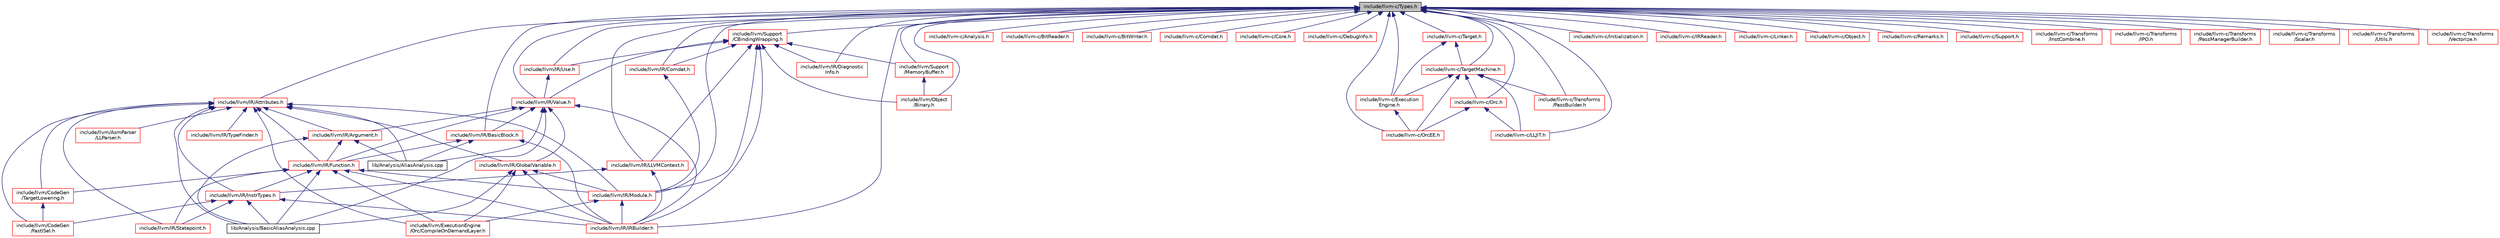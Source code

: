 digraph "include/llvm-c/Types.h"
{
 // LATEX_PDF_SIZE
  bgcolor="transparent";
  edge [fontname="Helvetica",fontsize="10",labelfontname="Helvetica",labelfontsize="10"];
  node [fontname="Helvetica",fontsize="10",shape=record];
  Node1 [label="include/llvm-c/Types.h",height=0.2,width=0.4,color="black", fillcolor="grey75", style="filled", fontcolor="black",tooltip=" "];
  Node1 -> Node2 [dir="back",color="midnightblue",fontsize="10",style="solid",fontname="Helvetica"];
  Node2 [label="include/llvm/IR/Attributes.h",height=0.2,width=0.4,color="red",URL="$Attributes_8h.html",tooltip=" "];
  Node2 -> Node3 [dir="back",color="midnightblue",fontsize="10",style="solid",fontname="Helvetica"];
  Node3 [label="include/llvm/AsmParser\l/LLParser.h",height=0.2,width=0.4,color="red",URL="$LLParser_8h.html",tooltip=" "];
  Node2 -> Node6 [dir="back",color="midnightblue",fontsize="10",style="solid",fontname="Helvetica"];
  Node6 [label="include/llvm/CodeGen\l/FastISel.h",height=0.2,width=0.4,color="red",URL="$FastISel_8h.html",tooltip=" "];
  Node2 -> Node15 [dir="back",color="midnightblue",fontsize="10",style="solid",fontname="Helvetica"];
  Node15 [label="include/llvm/CodeGen\l/TargetLowering.h",height=0.2,width=0.4,color="red",URL="$TargetLowering_8h.html",tooltip=" "];
  Node15 -> Node6 [dir="back",color="midnightblue",fontsize="10",style="solid",fontname="Helvetica"];
  Node2 -> Node840 [dir="back",color="midnightblue",fontsize="10",style="solid",fontname="Helvetica"];
  Node840 [label="include/llvm/ExecutionEngine\l/Orc/CompileOnDemandLayer.h",height=0.2,width=0.4,color="red",URL="$CompileOnDemandLayer_8h.html",tooltip=" "];
  Node2 -> Node845 [dir="back",color="midnightblue",fontsize="10",style="solid",fontname="Helvetica"];
  Node845 [label="include/llvm/IR/Argument.h",height=0.2,width=0.4,color="red",URL="$Argument_8h.html",tooltip=" "];
  Node845 -> Node846 [dir="back",color="midnightblue",fontsize="10",style="solid",fontname="Helvetica"];
  Node846 [label="include/llvm/IR/Function.h",height=0.2,width=0.4,color="red",URL="$Function_8h.html",tooltip=" "];
  Node846 -> Node15 [dir="back",color="midnightblue",fontsize="10",style="solid",fontname="Helvetica"];
  Node846 -> Node840 [dir="back",color="midnightblue",fontsize="10",style="solid",fontname="Helvetica"];
  Node846 -> Node1586 [dir="back",color="midnightblue",fontsize="10",style="solid",fontname="Helvetica"];
  Node1586 [label="include/llvm/IR/InstrTypes.h",height=0.2,width=0.4,color="red",URL="$InstrTypes_8h.html",tooltip=" "];
  Node1586 -> Node6 [dir="back",color="midnightblue",fontsize="10",style="solid",fontname="Helvetica"];
  Node1586 -> Node1461 [dir="back",color="midnightblue",fontsize="10",style="solid",fontname="Helvetica"];
  Node1461 [label="include/llvm/IR/IRBuilder.h",height=0.2,width=0.4,color="red",URL="$IRBuilder_8h.html",tooltip=" "];
  Node1586 -> Node1407 [dir="back",color="midnightblue",fontsize="10",style="solid",fontname="Helvetica"];
  Node1407 [label="include/llvm/IR/Statepoint.h",height=0.2,width=0.4,color="red",URL="$Statepoint_8h.html",tooltip=" "];
  Node1586 -> Node1226 [dir="back",color="midnightblue",fontsize="10",style="solid",fontname="Helvetica"];
  Node1226 [label="lib/Analysis/BasicAliasAnalysis.cpp",height=0.2,width=0.4,color="black",URL="$BasicAliasAnalysis_8cpp.html",tooltip=" "];
  Node846 -> Node1461 [dir="back",color="midnightblue",fontsize="10",style="solid",fontname="Helvetica"];
  Node846 -> Node1813 [dir="back",color="midnightblue",fontsize="10",style="solid",fontname="Helvetica"];
  Node1813 [label="include/llvm/IR/Module.h",height=0.2,width=0.4,color="red",URL="$Module_8h.html",tooltip=" "];
  Node1813 -> Node840 [dir="back",color="midnightblue",fontsize="10",style="solid",fontname="Helvetica"];
  Node1813 -> Node1461 [dir="back",color="midnightblue",fontsize="10",style="solid",fontname="Helvetica"];
  Node846 -> Node1407 [dir="back",color="midnightblue",fontsize="10",style="solid",fontname="Helvetica"];
  Node846 -> Node1226 [dir="back",color="midnightblue",fontsize="10",style="solid",fontname="Helvetica"];
  Node845 -> Node1517 [dir="back",color="midnightblue",fontsize="10",style="solid",fontname="Helvetica"];
  Node1517 [label="lib/Analysis/AliasAnalysis.cpp",height=0.2,width=0.4,color="black",URL="$AliasAnalysis_8cpp.html",tooltip=" "];
  Node845 -> Node1226 [dir="back",color="midnightblue",fontsize="10",style="solid",fontname="Helvetica"];
  Node2 -> Node846 [dir="back",color="midnightblue",fontsize="10",style="solid",fontname="Helvetica"];
  Node2 -> Node2262 [dir="back",color="midnightblue",fontsize="10",style="solid",fontname="Helvetica"];
  Node2262 [label="include/llvm/IR/GlobalVariable.h",height=0.2,width=0.4,color="red",URL="$GlobalVariable_8h.html",tooltip=" "];
  Node2262 -> Node840 [dir="back",color="midnightblue",fontsize="10",style="solid",fontname="Helvetica"];
  Node2262 -> Node1461 [dir="back",color="midnightblue",fontsize="10",style="solid",fontname="Helvetica"];
  Node2262 -> Node1813 [dir="back",color="midnightblue",fontsize="10",style="solid",fontname="Helvetica"];
  Node2262 -> Node1226 [dir="back",color="midnightblue",fontsize="10",style="solid",fontname="Helvetica"];
  Node2 -> Node1586 [dir="back",color="midnightblue",fontsize="10",style="solid",fontname="Helvetica"];
  Node2 -> Node1813 [dir="back",color="midnightblue",fontsize="10",style="solid",fontname="Helvetica"];
  Node2 -> Node1407 [dir="back",color="midnightblue",fontsize="10",style="solid",fontname="Helvetica"];
  Node2 -> Node2266 [dir="back",color="midnightblue",fontsize="10",style="solid",fontname="Helvetica"];
  Node2266 [label="include/llvm/IR/TypeFinder.h",height=0.2,width=0.4,color="red",URL="$TypeFinder_8h.html",tooltip=" "];
  Node2 -> Node1517 [dir="back",color="midnightblue",fontsize="10",style="solid",fontname="Helvetica"];
  Node2 -> Node1226 [dir="back",color="midnightblue",fontsize="10",style="solid",fontname="Helvetica"];
  Node1 -> Node2271 [dir="back",color="midnightblue",fontsize="10",style="solid",fontname="Helvetica"];
  Node2271 [label="include/llvm/IR/BasicBlock.h",height=0.2,width=0.4,color="red",URL="$BasicBlock_8h.html",tooltip=" "];
  Node2271 -> Node846 [dir="back",color="midnightblue",fontsize="10",style="solid",fontname="Helvetica"];
  Node2271 -> Node1461 [dir="back",color="midnightblue",fontsize="10",style="solid",fontname="Helvetica"];
  Node2271 -> Node1517 [dir="back",color="midnightblue",fontsize="10",style="solid",fontname="Helvetica"];
  Node1 -> Node2277 [dir="back",color="midnightblue",fontsize="10",style="solid",fontname="Helvetica"];
  Node2277 [label="include/llvm/IR/Comdat.h",height=0.2,width=0.4,color="red",URL="$IR_2Comdat_8h.html",tooltip=" "];
  Node2277 -> Node1813 [dir="back",color="midnightblue",fontsize="10",style="solid",fontname="Helvetica"];
  Node1 -> Node2284 [dir="back",color="midnightblue",fontsize="10",style="solid",fontname="Helvetica"];
  Node2284 [label="include/llvm/IR/Diagnostic\lInfo.h",height=0.2,width=0.4,color="red",URL="$DiagnosticInfo_8h.html",tooltip=" "];
  Node1 -> Node1461 [dir="back",color="midnightblue",fontsize="10",style="solid",fontname="Helvetica"];
  Node1 -> Node2286 [dir="back",color="midnightblue",fontsize="10",style="solid",fontname="Helvetica"];
  Node2286 [label="include/llvm/IR/LLVMContext.h",height=0.2,width=0.4,color="red",URL="$LLVMContext_8h.html",tooltip=" "];
  Node2286 -> Node1586 [dir="back",color="midnightblue",fontsize="10",style="solid",fontname="Helvetica"];
  Node2286 -> Node1461 [dir="back",color="midnightblue",fontsize="10",style="solid",fontname="Helvetica"];
  Node1 -> Node1813 [dir="back",color="midnightblue",fontsize="10",style="solid",fontname="Helvetica"];
  Node1 -> Node2564 [dir="back",color="midnightblue",fontsize="10",style="solid",fontname="Helvetica"];
  Node2564 [label="include/llvm/IR/Use.h",height=0.2,width=0.4,color="red",URL="$Use_8h.html",tooltip=" "];
  Node2564 -> Node2607 [dir="back",color="midnightblue",fontsize="10",style="solid",fontname="Helvetica"];
  Node2607 [label="include/llvm/IR/Value.h",height=0.2,width=0.4,color="red",URL="$Value_8h.html",tooltip=" "];
  Node2607 -> Node845 [dir="back",color="midnightblue",fontsize="10",style="solid",fontname="Helvetica"];
  Node2607 -> Node2271 [dir="back",color="midnightblue",fontsize="10",style="solid",fontname="Helvetica"];
  Node2607 -> Node846 [dir="back",color="midnightblue",fontsize="10",style="solid",fontname="Helvetica"];
  Node2607 -> Node2262 [dir="back",color="midnightblue",fontsize="10",style="solid",fontname="Helvetica"];
  Node2607 -> Node1461 [dir="back",color="midnightblue",fontsize="10",style="solid",fontname="Helvetica"];
  Node2607 -> Node1517 [dir="back",color="midnightblue",fontsize="10",style="solid",fontname="Helvetica"];
  Node2607 -> Node1226 [dir="back",color="midnightblue",fontsize="10",style="solid",fontname="Helvetica"];
  Node1 -> Node2607 [dir="back",color="midnightblue",fontsize="10",style="solid",fontname="Helvetica"];
  Node1 -> Node2624 [dir="back",color="midnightblue",fontsize="10",style="solid",fontname="Helvetica"];
  Node2624 [label="include/llvm/Object\l/Binary.h",height=0.2,width=0.4,color="red",URL="$Binary_8h.html",tooltip=" "];
  Node1 -> Node2846 [dir="back",color="midnightblue",fontsize="10",style="solid",fontname="Helvetica"];
  Node2846 [label="include/llvm/Support\l/CBindingWrapping.h",height=0.2,width=0.4,color="red",URL="$CBindingWrapping_8h.html",tooltip=" "];
  Node2846 -> Node2277 [dir="back",color="midnightblue",fontsize="10",style="solid",fontname="Helvetica"];
  Node2846 -> Node2284 [dir="back",color="midnightblue",fontsize="10",style="solid",fontname="Helvetica"];
  Node2846 -> Node1461 [dir="back",color="midnightblue",fontsize="10",style="solid",fontname="Helvetica"];
  Node2846 -> Node2286 [dir="back",color="midnightblue",fontsize="10",style="solid",fontname="Helvetica"];
  Node2846 -> Node1813 [dir="back",color="midnightblue",fontsize="10",style="solid",fontname="Helvetica"];
  Node2846 -> Node2564 [dir="back",color="midnightblue",fontsize="10",style="solid",fontname="Helvetica"];
  Node2846 -> Node2607 [dir="back",color="midnightblue",fontsize="10",style="solid",fontname="Helvetica"];
  Node2846 -> Node2624 [dir="back",color="midnightblue",fontsize="10",style="solid",fontname="Helvetica"];
  Node2846 -> Node2893 [dir="back",color="midnightblue",fontsize="10",style="solid",fontname="Helvetica"];
  Node2893 [label="include/llvm/Support\l/MemoryBuffer.h",height=0.2,width=0.4,color="red",URL="$MemoryBuffer_8h.html",tooltip=" "];
  Node2893 -> Node2624 [dir="back",color="midnightblue",fontsize="10",style="solid",fontname="Helvetica"];
  Node1 -> Node2893 [dir="back",color="midnightblue",fontsize="10",style="solid",fontname="Helvetica"];
  Node1 -> Node3105 [dir="back",color="midnightblue",fontsize="10",style="solid",fontname="Helvetica"];
  Node3105 [label="include/llvm-c/Analysis.h",height=0.2,width=0.4,color="red",URL="$c_2Analysis_8h.html",tooltip=" "];
  Node1 -> Node3106 [dir="back",color="midnightblue",fontsize="10",style="solid",fontname="Helvetica"];
  Node3106 [label="include/llvm-c/BitReader.h",height=0.2,width=0.4,color="red",URL="$BitReader_8h.html",tooltip=" "];
  Node1 -> Node3107 [dir="back",color="midnightblue",fontsize="10",style="solid",fontname="Helvetica"];
  Node3107 [label="include/llvm-c/BitWriter.h",height=0.2,width=0.4,color="red",URL="$BitWriter_8h.html",tooltip=" "];
  Node1 -> Node3108 [dir="back",color="midnightblue",fontsize="10",style="solid",fontname="Helvetica"];
  Node3108 [label="include/llvm-c/Comdat.h",height=0.2,width=0.4,color="red",URL="$c_2Comdat_8h.html",tooltip=" "];
  Node1 -> Node3109 [dir="back",color="midnightblue",fontsize="10",style="solid",fontname="Helvetica"];
  Node3109 [label="include/llvm-c/Core.h",height=0.2,width=0.4,color="red",URL="$c_2Core_8h.html",tooltip=" "];
  Node1 -> Node3110 [dir="back",color="midnightblue",fontsize="10",style="solid",fontname="Helvetica"];
  Node3110 [label="include/llvm-c/DebugInfo.h",height=0.2,width=0.4,color="red",URL="$c_2DebugInfo_8h.html",tooltip=" "];
  Node1 -> Node3111 [dir="back",color="midnightblue",fontsize="10",style="solid",fontname="Helvetica"];
  Node3111 [label="include/llvm-c/Execution\lEngine.h",height=0.2,width=0.4,color="red",URL="$c_2ExecutionEngine_8h.html",tooltip=" "];
  Node3111 -> Node3112 [dir="back",color="midnightblue",fontsize="10",style="solid",fontname="Helvetica"];
  Node3112 [label="include/llvm-c/OrcEE.h",height=0.2,width=0.4,color="red",URL="$OrcEE_8h.html",tooltip=" "];
  Node1 -> Node3113 [dir="back",color="midnightblue",fontsize="10",style="solid",fontname="Helvetica"];
  Node3113 [label="include/llvm-c/Initialization.h",height=0.2,width=0.4,color="red",URL="$Initialization_8h.html",tooltip=" "];
  Node1 -> Node3114 [dir="back",color="midnightblue",fontsize="10",style="solid",fontname="Helvetica"];
  Node3114 [label="include/llvm-c/IRReader.h",height=0.2,width=0.4,color="red",URL="$c_2IRReader_8h.html",tooltip=" "];
  Node1 -> Node3115 [dir="back",color="midnightblue",fontsize="10",style="solid",fontname="Helvetica"];
  Node3115 [label="include/llvm-c/Linker.h",height=0.2,width=0.4,color="red",URL="$c_2Linker_8h.html",tooltip=" "];
  Node1 -> Node3116 [dir="back",color="midnightblue",fontsize="10",style="solid",fontname="Helvetica"];
  Node3116 [label="include/llvm-c/LLJIT.h",height=0.2,width=0.4,color="red",URL="$c_2LLJIT_8h.html",tooltip=" "];
  Node1 -> Node3117 [dir="back",color="midnightblue",fontsize="10",style="solid",fontname="Helvetica"];
  Node3117 [label="include/llvm-c/Object.h",height=0.2,width=0.4,color="red",URL="$Object_8h.html",tooltip=" "];
  Node1 -> Node3118 [dir="back",color="midnightblue",fontsize="10",style="solid",fontname="Helvetica"];
  Node3118 [label="include/llvm-c/Orc.h",height=0.2,width=0.4,color="red",URL="$Orc_8h.html",tooltip=" "];
  Node3118 -> Node3116 [dir="back",color="midnightblue",fontsize="10",style="solid",fontname="Helvetica"];
  Node3118 -> Node3112 [dir="back",color="midnightblue",fontsize="10",style="solid",fontname="Helvetica"];
  Node1 -> Node3112 [dir="back",color="midnightblue",fontsize="10",style="solid",fontname="Helvetica"];
  Node1 -> Node3119 [dir="back",color="midnightblue",fontsize="10",style="solid",fontname="Helvetica"];
  Node3119 [label="include/llvm-c/Remarks.h",height=0.2,width=0.4,color="red",URL="$Remarks_8h.html",tooltip=" "];
  Node1 -> Node3120 [dir="back",color="midnightblue",fontsize="10",style="solid",fontname="Helvetica"];
  Node3120 [label="include/llvm-c/Support.h",height=0.2,width=0.4,color="red",URL="$c_2Support_8h.html",tooltip=" "];
  Node1 -> Node3122 [dir="back",color="midnightblue",fontsize="10",style="solid",fontname="Helvetica"];
  Node3122 [label="include/llvm-c/Target.h",height=0.2,width=0.4,color="red",URL="$c_2Target_8h.html",tooltip=" "];
  Node3122 -> Node3111 [dir="back",color="midnightblue",fontsize="10",style="solid",fontname="Helvetica"];
  Node3122 -> Node3123 [dir="back",color="midnightblue",fontsize="10",style="solid",fontname="Helvetica"];
  Node3123 [label="include/llvm-c/TargetMachine.h",height=0.2,width=0.4,color="red",URL="$c_2TargetMachine_8h.html",tooltip=" "];
  Node3123 -> Node3111 [dir="back",color="midnightblue",fontsize="10",style="solid",fontname="Helvetica"];
  Node3123 -> Node3116 [dir="back",color="midnightblue",fontsize="10",style="solid",fontname="Helvetica"];
  Node3123 -> Node3118 [dir="back",color="midnightblue",fontsize="10",style="solid",fontname="Helvetica"];
  Node3123 -> Node3112 [dir="back",color="midnightblue",fontsize="10",style="solid",fontname="Helvetica"];
  Node3123 -> Node3125 [dir="back",color="midnightblue",fontsize="10",style="solid",fontname="Helvetica"];
  Node3125 [label="include/llvm-c/Transforms\l/PassBuilder.h",height=0.2,width=0.4,color="red",URL="$c_2Transforms_2PassBuilder_8h.html",tooltip=" "];
  Node1 -> Node3123 [dir="back",color="midnightblue",fontsize="10",style="solid",fontname="Helvetica"];
  Node1 -> Node3126 [dir="back",color="midnightblue",fontsize="10",style="solid",fontname="Helvetica"];
  Node3126 [label="include/llvm-c/Transforms\l/InstCombine.h",height=0.2,width=0.4,color="red",URL="$c_2Transforms_2InstCombine_8h.html",tooltip=" "];
  Node1 -> Node3127 [dir="back",color="midnightblue",fontsize="10",style="solid",fontname="Helvetica"];
  Node3127 [label="include/llvm-c/Transforms\l/IPO.h",height=0.2,width=0.4,color="red",URL="$c_2Transforms_2IPO_8h.html",tooltip=" "];
  Node1 -> Node3125 [dir="back",color="midnightblue",fontsize="10",style="solid",fontname="Helvetica"];
  Node1 -> Node3128 [dir="back",color="midnightblue",fontsize="10",style="solid",fontname="Helvetica"];
  Node3128 [label="include/llvm-c/Transforms\l/PassManagerBuilder.h",height=0.2,width=0.4,color="red",URL="$c_2Transforms_2PassManagerBuilder_8h.html",tooltip=" "];
  Node1 -> Node3130 [dir="back",color="midnightblue",fontsize="10",style="solid",fontname="Helvetica"];
  Node3130 [label="include/llvm-c/Transforms\l/Scalar.h",height=0.2,width=0.4,color="red",URL="$c_2Transforms_2Scalar_8h.html",tooltip=" "];
  Node1 -> Node3131 [dir="back",color="midnightblue",fontsize="10",style="solid",fontname="Helvetica"];
  Node3131 [label="include/llvm-c/Transforms\l/Utils.h",height=0.2,width=0.4,color="red",URL="$c_2Transforms_2Utils_8h.html",tooltip=" "];
  Node1 -> Node3132 [dir="back",color="midnightblue",fontsize="10",style="solid",fontname="Helvetica"];
  Node3132 [label="include/llvm-c/Transforms\l/Vectorize.h",height=0.2,width=0.4,color="red",URL="$c_2Transforms_2Vectorize_8h.html",tooltip=" "];
}
